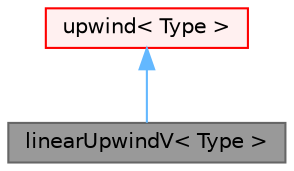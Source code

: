 digraph "linearUpwindV&lt; Type &gt;"
{
 // LATEX_PDF_SIZE
  bgcolor="transparent";
  edge [fontname=Helvetica,fontsize=10,labelfontname=Helvetica,labelfontsize=10];
  node [fontname=Helvetica,fontsize=10,shape=box,height=0.2,width=0.4];
  Node1 [id="Node000001",label="linearUpwindV\< Type \>",height=0.2,width=0.4,color="gray40", fillcolor="grey60", style="filled", fontcolor="black",tooltip="linearUpwindV interpolation scheme class derived from upwind and returns upwind weighting factors but..."];
  Node2 -> Node1 [id="edge1_Node000001_Node000002",dir="back",color="steelblue1",style="solid",tooltip=" "];
  Node2 [id="Node000002",label="upwind\< Type \>",height=0.2,width=0.4,color="red", fillcolor="#FFF0F0", style="filled",URL="$classFoam_1_1upwind.html",tooltip="Upwind differencing scheme class."];
}
